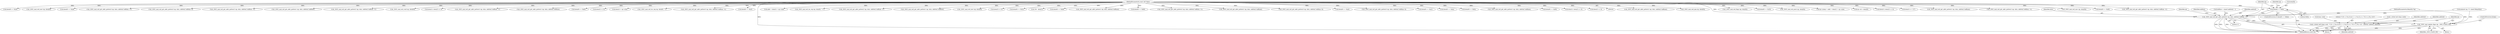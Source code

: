 digraph "0_radare2_bbb4af56003c1afdad67af0c4339267ca38b1017@array" {
"1000876" [label="(Call,data[0] == 0x6a)"];
"1000267" [label="(MethodParameterIn,const ut8 *data)"];
"1000890" [label="(Call,_6502_anal_esil_get_addr_pattern2 (op, data, addrbuf, buffsize, 'x'))"];
"1000896" [label="(Call,r_strbuf_setf (&op->esil, \"C,N,=,1,%s,[1],&,C,=,1,%s,[1],>>,7,N,<<,|,%s,=[1]\", addrbuf, addrbuf, addrbuf))"];
"1000905" [label="(Call,_6502_anal_update_flags (op, _6502_FLAGS_NZ))"];
"1001547" [label="(Call,_6502_anal_esil_get_addr_pattern1 (op, data, addrbuf, buffsize))"];
"1000907" [label="(Identifier,_6502_FLAGS_NZ)"];
"1001655" [label="(Call,_6502_anal_esil_pop (op, data[0]))"];
"1000904" [label="(Identifier,addrbuf)"];
"1000272" [label="(Call,buffsize = sizeof (addrbuf) - 1)"];
"1000479" [label="(Call,_6502_anal_esil_flags (op, data[0]))"];
"1000876" [label="(Call,data[0] == 0x6a)"];
"1000668" [label="(Call,data[0] == 0x29)"];
"1001626" [label="(Call,_6502_anal_esil_push (op, data[0]))"];
"1000890" [label="(Call,_6502_anal_esil_get_addr_pattern2 (op, data, addrbuf, buffsize, 'x'))"];
"1000895" [label="(Literal,'x')"];
"1000877" [label="(Call,data[0])"];
"1001173" [label="(Call,op->jump = addr + data[1] + op->size)"];
"1000306" [label="(Call,op->id = data[0])"];
"1001240" [label="(Call,data[1] | data[2] << 8)"];
"1000313" [label="(Call,r_strbuf_init (&op->esil))"];
"1001167" [label="(Call,data[1] <= 127)"];
"1000903" [label="(Identifier,addrbuf)"];
"1000893" [label="(Identifier,addrbuf)"];
"1001012" [label="(Call,_6502_anal_esil_get_addr_pattern1 (op, data, addrbuf, buffsize))"];
"1000902" [label="(Identifier,addrbuf)"];
"1000760" [label="(Call,_6502_anal_esil_get_addr_pattern2 (op, data, addrbuf, buffsize, 'x'))"];
"1001719" [label="(Call,_6502_anal_esil_mov (op, data[0]))"];
"1000711" [label="(Call,data[0] == 0x49)"];
"1000918" [label="(Call,_6502_anal_esil_get_addr_pattern2 (op, data, addrbuf, buffsize, 'x'))"];
"1000892" [label="(Identifier,data)"];
"1001018" [label="(Call,data[0] == 0xc9)"];
"1001697" [label="(Call,_6502_anal_esil_mov (op, data[0]))"];
"1001429" [label="(Call,data[0] == 0xa9)"];
"1001504" [label="(Call,_6502_anal_esil_get_addr_pattern3 (op, data, addrbuf, buffsize, 'x'))"];
"1000908" [label="(ControlStructure,break;)"];
"1001056" [label="(Call,_6502_anal_esil_get_addr_pattern3 (op, data, addrbuf, buffsize, 0))"];
"1000265" [label="(MethodParameterIn,RAnalOp *op)"];
"1000944" [label="(Call,_6502_anal_esil_get_addr_pattern2 (op, data, addrbuf, buffsize, 'x'))"];
"1001423" [label="(Call,_6502_anal_esil_get_addr_pattern1 (op, data, addrbuf, buffsize))"];
"1000847" [label="(Call,_6502_anal_esil_get_addr_pattern2 (op, data, addrbuf, buffsize, 'x'))"];
"1001219" [label="(Call,_6502_anal_esil_ccall (op, data[0]))"];
"1001320" [label="(Call,data[1] | data[2] << 8)"];
"1001568" [label="(Call,_6502_anal_esil_get_addr_pattern2 (op, data, addrbuf, buffsize, 'y'))"];
"1000521" [label="(Call,_6502_anal_esil_get_addr_pattern1 (op, data, addrbuf, buffsize))"];
"1000875" [label="(ControlStructure,if (data[0] == 0x6a))"];
"1001063" [label="(Call,data[0] == 0xe0)"];
"1000889" [label="(Block,)"];
"1000905" [label="(Call,_6502_anal_update_flags (op, _6502_FLAGS_NZ))"];
"1001244" [label="(Call,data[2] << 8)"];
"1001179" [label="(Call,data[1] + op->size)"];
"1000897" [label="(Call,&op->esil)"];
"1000992" [label="(Call,_6502_anal_esil_inc_reg (op, data[0], \"-\"))"];
"1001590" [label="(Call,_6502_anal_esil_get_addr_pattern3 (op, data, addrbuf, buffsize, 'x'))"];
"1001108" [label="(Call,data[0] == 0xc0)"];
"1001729" [label="(MethodReturn,static int)"];
"1000267" [label="(MethodParameterIn,const ut8 *data)"];
"1001177" [label="(Call,addr + data[1] + op->size)"];
"1000973" [label="(Call,_6502_anal_esil_inc_reg (op, data[0], \"+\"))"];
"1001463" [label="(Call,_6502_anal_esil_get_addr_pattern2 (op, data, addrbuf, buffsize, 'y'))"];
"1000570" [label="(Call,_6502_anal_esil_get_addr_pattern1 (op, data, addrbuf, buffsize))"];
"1001675" [label="(Call,_6502_anal_esil_mov (op, data[0]))"];
"1001324" [label="(Call,data[2] << 8)"];
"1000833" [label="(Call,data[0] == 0x2a)"];
"1001195" [label="(Call,256 - data[1])"];
"1000576" [label="(Call,data[0] == 0xe9)"];
"1000899" [label="(Identifier,op)"];
"1000619" [label="(Call,_6502_anal_esil_get_addr_pattern1 (op, data, addrbuf, buffsize))"];
"1000527" [label="(Call,data[0] == 0x69)"];
"1000906" [label="(Identifier,op)"];
"1000803" [label="(Call,_6502_anal_esil_get_addr_pattern2 (op, data, addrbuf, buffsize, 'x'))"];
"1000705" [label="(Call,_6502_anal_esil_get_addr_pattern1 (op, data, addrbuf, buffsize))"];
"1000278" [label="(Call,memset (op, '\0', sizeof (RAnalOp)))"];
"1000901" [label="(Literal,\"C,N,=,1,%s,[1],&,C,=,1,%s,[1],>>,7,N,<<,|,%s,=[1]\")"];
"1000492" [label="(Call,_6502_anal_esil_get_addr_pattern3 (op, data, addrbuf, buffsize, 0))"];
"1001511" [label="(Call,data[0] == 0xa0)"];
"1000880" [label="(Literal,0x6a)"];
"1001101" [label="(Call,_6502_anal_esil_get_addr_pattern3 (op, data, addrbuf, buffsize, 0))"];
"1000322" [label="(Block,)"];
"1001470" [label="(Call,data[0] == 0xa2)"];
"1000789" [label="(Call,data[0] == 0x4a)"];
"1000896" [label="(Call,r_strbuf_setf (&op->esil, \"C,N,=,1,%s,[1],&,C,=,1,%s,[1],>>,7,N,<<,|,%s,=[1]\", addrbuf, addrbuf, addrbuf))"];
"1000746" [label="(Call,data[0] == 0x0a)"];
"1000662" [label="(Call,_6502_anal_esil_get_addr_pattern1 (op, data, addrbuf, buffsize))"];
"1000891" [label="(Identifier,op)"];
"1000625" [label="(Call,data[0] == 0x09)"];
"1001284" [label="(Call,data[1] | data[2] << 8)"];
"1000885" [label="(Identifier,op)"];
"1000894" [label="(Identifier,buffsize)"];
"1001288" [label="(Call,data[2] << 8)"];
"1000876" -> "1000875"  [label="AST: "];
"1000876" -> "1000880"  [label="CFG: "];
"1000877" -> "1000876"  [label="AST: "];
"1000880" -> "1000876"  [label="AST: "];
"1000885" -> "1000876"  [label="CFG: "];
"1000891" -> "1000876"  [label="CFG: "];
"1000876" -> "1001729"  [label="DDG: "];
"1000876" -> "1001729"  [label="DDG: "];
"1000267" -> "1000876"  [label="DDG: "];
"1000876" -> "1000890"  [label="DDG: "];
"1000267" -> "1000263"  [label="AST: "];
"1000267" -> "1001729"  [label="DDG: "];
"1000267" -> "1000306"  [label="DDG: "];
"1000267" -> "1000479"  [label="DDG: "];
"1000267" -> "1000492"  [label="DDG: "];
"1000267" -> "1000521"  [label="DDG: "];
"1000267" -> "1000527"  [label="DDG: "];
"1000267" -> "1000570"  [label="DDG: "];
"1000267" -> "1000576"  [label="DDG: "];
"1000267" -> "1000619"  [label="DDG: "];
"1000267" -> "1000625"  [label="DDG: "];
"1000267" -> "1000662"  [label="DDG: "];
"1000267" -> "1000668"  [label="DDG: "];
"1000267" -> "1000705"  [label="DDG: "];
"1000267" -> "1000711"  [label="DDG: "];
"1000267" -> "1000746"  [label="DDG: "];
"1000267" -> "1000760"  [label="DDG: "];
"1000267" -> "1000789"  [label="DDG: "];
"1000267" -> "1000803"  [label="DDG: "];
"1000267" -> "1000833"  [label="DDG: "];
"1000267" -> "1000847"  [label="DDG: "];
"1000267" -> "1000890"  [label="DDG: "];
"1000267" -> "1000918"  [label="DDG: "];
"1000267" -> "1000944"  [label="DDG: "];
"1000267" -> "1000973"  [label="DDG: "];
"1000267" -> "1000992"  [label="DDG: "];
"1000267" -> "1001012"  [label="DDG: "];
"1000267" -> "1001018"  [label="DDG: "];
"1000267" -> "1001056"  [label="DDG: "];
"1000267" -> "1001063"  [label="DDG: "];
"1000267" -> "1001101"  [label="DDG: "];
"1000267" -> "1001108"  [label="DDG: "];
"1000267" -> "1001167"  [label="DDG: "];
"1000267" -> "1001173"  [label="DDG: "];
"1000267" -> "1001177"  [label="DDG: "];
"1000267" -> "1001179"  [label="DDG: "];
"1000267" -> "1001195"  [label="DDG: "];
"1000267" -> "1001219"  [label="DDG: "];
"1000267" -> "1001240"  [label="DDG: "];
"1000267" -> "1001244"  [label="DDG: "];
"1000267" -> "1001284"  [label="DDG: "];
"1000267" -> "1001288"  [label="DDG: "];
"1000267" -> "1001320"  [label="DDG: "];
"1000267" -> "1001324"  [label="DDG: "];
"1000267" -> "1001423"  [label="DDG: "];
"1000267" -> "1001429"  [label="DDG: "];
"1000267" -> "1001463"  [label="DDG: "];
"1000267" -> "1001470"  [label="DDG: "];
"1000267" -> "1001504"  [label="DDG: "];
"1000267" -> "1001511"  [label="DDG: "];
"1000267" -> "1001547"  [label="DDG: "];
"1000267" -> "1001568"  [label="DDG: "];
"1000267" -> "1001590"  [label="DDG: "];
"1000267" -> "1001626"  [label="DDG: "];
"1000267" -> "1001655"  [label="DDG: "];
"1000267" -> "1001675"  [label="DDG: "];
"1000267" -> "1001697"  [label="DDG: "];
"1000267" -> "1001719"  [label="DDG: "];
"1000890" -> "1000889"  [label="AST: "];
"1000890" -> "1000895"  [label="CFG: "];
"1000891" -> "1000890"  [label="AST: "];
"1000892" -> "1000890"  [label="AST: "];
"1000893" -> "1000890"  [label="AST: "];
"1000894" -> "1000890"  [label="AST: "];
"1000895" -> "1000890"  [label="AST: "];
"1000899" -> "1000890"  [label="CFG: "];
"1000890" -> "1001729"  [label="DDG: "];
"1000890" -> "1001729"  [label="DDG: "];
"1000890" -> "1001729"  [label="DDG: "];
"1000278" -> "1000890"  [label="DDG: "];
"1000265" -> "1000890"  [label="DDG: "];
"1000272" -> "1000890"  [label="DDG: "];
"1000890" -> "1000896"  [label="DDG: "];
"1000890" -> "1000905"  [label="DDG: "];
"1000896" -> "1000889"  [label="AST: "];
"1000896" -> "1000904"  [label="CFG: "];
"1000897" -> "1000896"  [label="AST: "];
"1000901" -> "1000896"  [label="AST: "];
"1000902" -> "1000896"  [label="AST: "];
"1000903" -> "1000896"  [label="AST: "];
"1000904" -> "1000896"  [label="AST: "];
"1000906" -> "1000896"  [label="CFG: "];
"1000896" -> "1001729"  [label="DDG: "];
"1000896" -> "1001729"  [label="DDG: "];
"1000896" -> "1001729"  [label="DDG: "];
"1000313" -> "1000896"  [label="DDG: "];
"1000905" -> "1000322"  [label="AST: "];
"1000905" -> "1000907"  [label="CFG: "];
"1000906" -> "1000905"  [label="AST: "];
"1000907" -> "1000905"  [label="AST: "];
"1000908" -> "1000905"  [label="CFG: "];
"1000905" -> "1001729"  [label="DDG: "];
"1000905" -> "1001729"  [label="DDG: "];
"1000905" -> "1001729"  [label="DDG: "];
"1000278" -> "1000905"  [label="DDG: "];
"1000265" -> "1000905"  [label="DDG: "];
}
